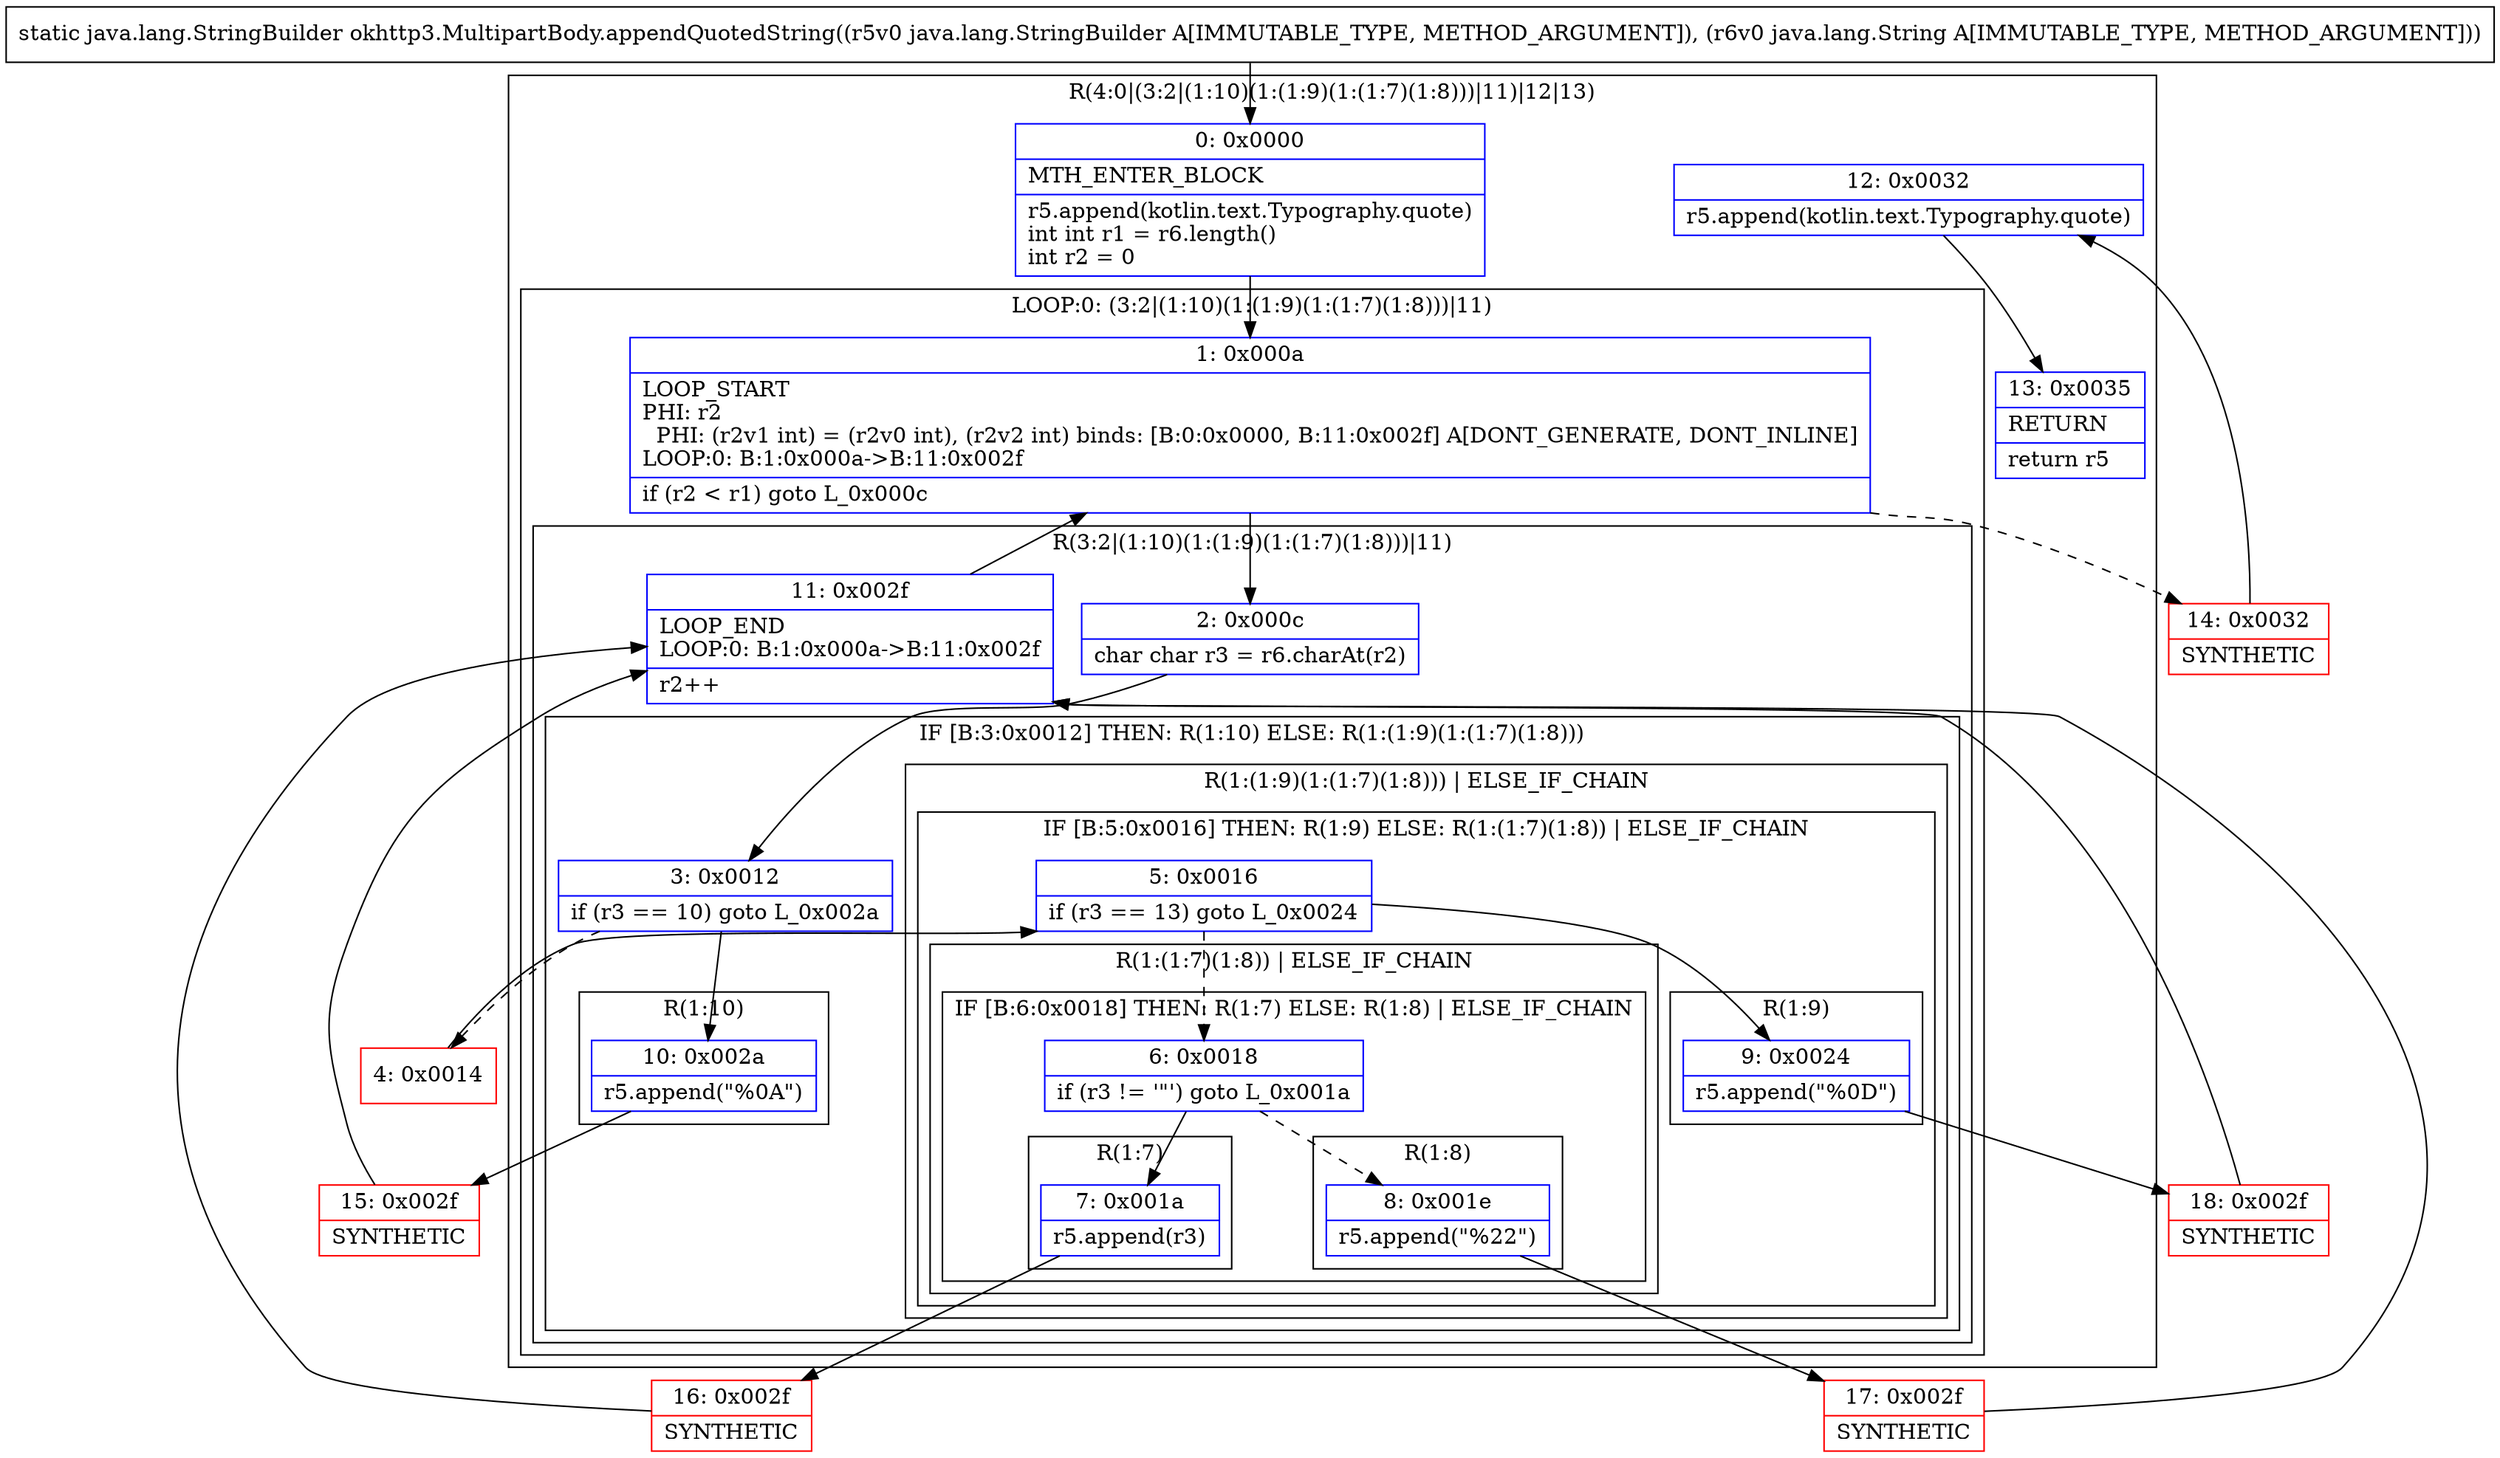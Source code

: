 digraph "CFG forokhttp3.MultipartBody.appendQuotedString(Ljava\/lang\/StringBuilder;Ljava\/lang\/String;)Ljava\/lang\/StringBuilder;" {
subgraph cluster_Region_300797567 {
label = "R(4:0|(3:2|(1:10)(1:(1:9)(1:(1:7)(1:8)))|11)|12|13)";
node [shape=record,color=blue];
Node_0 [shape=record,label="{0\:\ 0x0000|MTH_ENTER_BLOCK\l|r5.append(kotlin.text.Typography.quote)\lint int r1 = r6.length()\lint r2 = 0\l}"];
subgraph cluster_LoopRegion_992202765 {
label = "LOOP:0: (3:2|(1:10)(1:(1:9)(1:(1:7)(1:8)))|11)";
node [shape=record,color=blue];
Node_1 [shape=record,label="{1\:\ 0x000a|LOOP_START\lPHI: r2 \l  PHI: (r2v1 int) = (r2v0 int), (r2v2 int) binds: [B:0:0x0000, B:11:0x002f] A[DONT_GENERATE, DONT_INLINE]\lLOOP:0: B:1:0x000a\-\>B:11:0x002f\l|if (r2 \< r1) goto L_0x000c\l}"];
subgraph cluster_Region_1094652038 {
label = "R(3:2|(1:10)(1:(1:9)(1:(1:7)(1:8)))|11)";
node [shape=record,color=blue];
Node_2 [shape=record,label="{2\:\ 0x000c|char char r3 = r6.charAt(r2)\l}"];
subgraph cluster_IfRegion_1589600221 {
label = "IF [B:3:0x0012] THEN: R(1:10) ELSE: R(1:(1:9)(1:(1:7)(1:8)))";
node [shape=record,color=blue];
Node_3 [shape=record,label="{3\:\ 0x0012|if (r3 == 10) goto L_0x002a\l}"];
subgraph cluster_Region_76544606 {
label = "R(1:10)";
node [shape=record,color=blue];
Node_10 [shape=record,label="{10\:\ 0x002a|r5.append(\"%0A\")\l}"];
}
subgraph cluster_Region_600377295 {
label = "R(1:(1:9)(1:(1:7)(1:8))) | ELSE_IF_CHAIN\l";
node [shape=record,color=blue];
subgraph cluster_IfRegion_559868995 {
label = "IF [B:5:0x0016] THEN: R(1:9) ELSE: R(1:(1:7)(1:8)) | ELSE_IF_CHAIN\l";
node [shape=record,color=blue];
Node_5 [shape=record,label="{5\:\ 0x0016|if (r3 == 13) goto L_0x0024\l}"];
subgraph cluster_Region_1428863721 {
label = "R(1:9)";
node [shape=record,color=blue];
Node_9 [shape=record,label="{9\:\ 0x0024|r5.append(\"%0D\")\l}"];
}
subgraph cluster_Region_1636096847 {
label = "R(1:(1:7)(1:8)) | ELSE_IF_CHAIN\l";
node [shape=record,color=blue];
subgraph cluster_IfRegion_81322973 {
label = "IF [B:6:0x0018] THEN: R(1:7) ELSE: R(1:8) | ELSE_IF_CHAIN\l";
node [shape=record,color=blue];
Node_6 [shape=record,label="{6\:\ 0x0018|if (r3 != '\"') goto L_0x001a\l}"];
subgraph cluster_Region_1037723872 {
label = "R(1:7)";
node [shape=record,color=blue];
Node_7 [shape=record,label="{7\:\ 0x001a|r5.append(r3)\l}"];
}
subgraph cluster_Region_438468651 {
label = "R(1:8)";
node [shape=record,color=blue];
Node_8 [shape=record,label="{8\:\ 0x001e|r5.append(\"%22\")\l}"];
}
}
}
}
}
}
Node_11 [shape=record,label="{11\:\ 0x002f|LOOP_END\lLOOP:0: B:1:0x000a\-\>B:11:0x002f\l|r2++\l}"];
}
}
Node_12 [shape=record,label="{12\:\ 0x0032|r5.append(kotlin.text.Typography.quote)\l}"];
Node_13 [shape=record,label="{13\:\ 0x0035|RETURN\l|return r5\l}"];
}
Node_4 [shape=record,color=red,label="{4\:\ 0x0014}"];
Node_14 [shape=record,color=red,label="{14\:\ 0x0032|SYNTHETIC\l}"];
Node_15 [shape=record,color=red,label="{15\:\ 0x002f|SYNTHETIC\l}"];
Node_16 [shape=record,color=red,label="{16\:\ 0x002f|SYNTHETIC\l}"];
Node_17 [shape=record,color=red,label="{17\:\ 0x002f|SYNTHETIC\l}"];
Node_18 [shape=record,color=red,label="{18\:\ 0x002f|SYNTHETIC\l}"];
MethodNode[shape=record,label="{static java.lang.StringBuilder okhttp3.MultipartBody.appendQuotedString((r5v0 java.lang.StringBuilder A[IMMUTABLE_TYPE, METHOD_ARGUMENT]), (r6v0 java.lang.String A[IMMUTABLE_TYPE, METHOD_ARGUMENT])) }"];
MethodNode -> Node_0;
Node_0 -> Node_1;
Node_1 -> Node_2;
Node_1 -> Node_14[style=dashed];
Node_2 -> Node_3;
Node_3 -> Node_4[style=dashed];
Node_3 -> Node_10;
Node_10 -> Node_15;
Node_5 -> Node_6[style=dashed];
Node_5 -> Node_9;
Node_9 -> Node_18;
Node_6 -> Node_7;
Node_6 -> Node_8[style=dashed];
Node_7 -> Node_16;
Node_8 -> Node_17;
Node_11 -> Node_1;
Node_12 -> Node_13;
Node_4 -> Node_5;
Node_14 -> Node_12;
Node_15 -> Node_11;
Node_16 -> Node_11;
Node_17 -> Node_11;
Node_18 -> Node_11;
}


